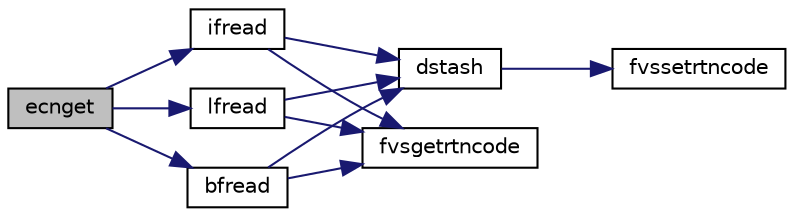digraph "ecnget"
{
  edge [fontname="Helvetica",fontsize="10",labelfontname="Helvetica",labelfontsize="10"];
  node [fontname="Helvetica",fontsize="10",shape=record];
  rankdir="LR";
  Node1 [label="ecnget",height=0.2,width=0.4,color="black", fillcolor="grey75", style="filled", fontcolor="black"];
  Node1 -> Node2 [color="midnightblue",fontsize="10",style="solid",fontname="Helvetica"];
  Node2 [label="ifread",height=0.2,width=0.4,color="black", fillcolor="white", style="filled",URL="$putgetsubs_8f.html#aae44ec2c04e88e7741becf1a58fbb4a8"];
  Node2 -> Node3 [color="midnightblue",fontsize="10",style="solid",fontname="Helvetica"];
  Node3 [label="dstash",height=0.2,width=0.4,color="black", fillcolor="white", style="filled",URL="$stash_8f.html#ab9c9d9d960b9ff5fd282ad87c8a9259e"];
  Node3 -> Node4 [color="midnightblue",fontsize="10",style="solid",fontname="Helvetica"];
  Node4 [label="fvssetrtncode",height=0.2,width=0.4,color="black", fillcolor="white", style="filled",URL="$cmdline_8f.html#a079170808ee3336a99645e9e57dfe5a9"];
  Node2 -> Node5 [color="midnightblue",fontsize="10",style="solid",fontname="Helvetica"];
  Node5 [label="fvsgetrtncode",height=0.2,width=0.4,color="black", fillcolor="white", style="filled",URL="$cmdline_8f.html#a0772cb6ab1daa15981fb8fcb46971c27"];
  Node1 -> Node6 [color="midnightblue",fontsize="10",style="solid",fontname="Helvetica"];
  Node6 [label="lfread",height=0.2,width=0.4,color="black", fillcolor="white", style="filled",URL="$putgetsubs_8f.html#a70b92b9b2d5b3716250eaf1a83a813a7"];
  Node6 -> Node3 [color="midnightblue",fontsize="10",style="solid",fontname="Helvetica"];
  Node6 -> Node5 [color="midnightblue",fontsize="10",style="solid",fontname="Helvetica"];
  Node1 -> Node7 [color="midnightblue",fontsize="10",style="solid",fontname="Helvetica"];
  Node7 [label="bfread",height=0.2,width=0.4,color="black", fillcolor="white", style="filled",URL="$putgetsubs_8f.html#a1a2dc8b186f0d0a32a4902e0054088fb"];
  Node7 -> Node3 [color="midnightblue",fontsize="10",style="solid",fontname="Helvetica"];
  Node7 -> Node5 [color="midnightblue",fontsize="10",style="solid",fontname="Helvetica"];
}
